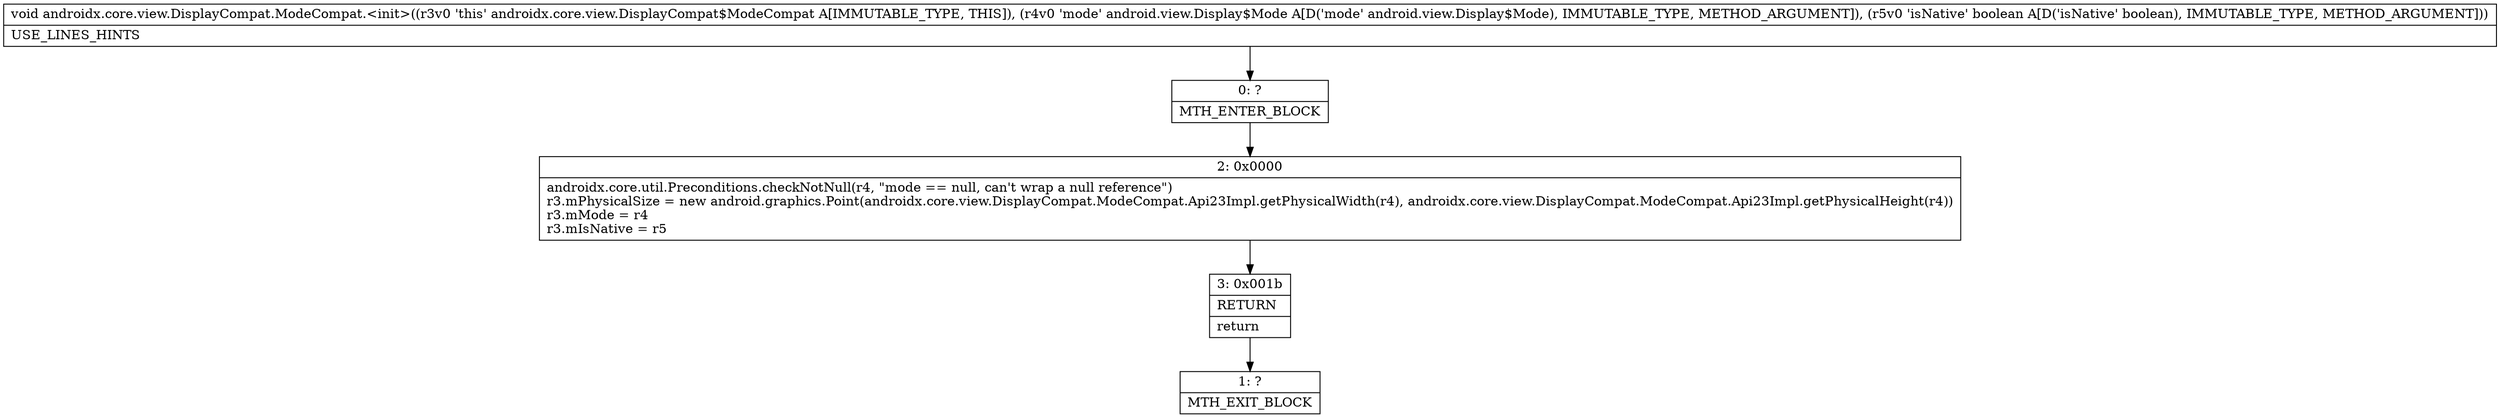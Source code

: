 digraph "CFG forandroidx.core.view.DisplayCompat.ModeCompat.\<init\>(Landroid\/view\/Display$Mode;Z)V" {
Node_0 [shape=record,label="{0\:\ ?|MTH_ENTER_BLOCK\l}"];
Node_2 [shape=record,label="{2\:\ 0x0000|androidx.core.util.Preconditions.checkNotNull(r4, \"mode == null, can't wrap a null reference\")\lr3.mPhysicalSize = new android.graphics.Point(androidx.core.view.DisplayCompat.ModeCompat.Api23Impl.getPhysicalWidth(r4), androidx.core.view.DisplayCompat.ModeCompat.Api23Impl.getPhysicalHeight(r4))\lr3.mMode = r4\lr3.mIsNative = r5\l}"];
Node_3 [shape=record,label="{3\:\ 0x001b|RETURN\l|return\l}"];
Node_1 [shape=record,label="{1\:\ ?|MTH_EXIT_BLOCK\l}"];
MethodNode[shape=record,label="{void androidx.core.view.DisplayCompat.ModeCompat.\<init\>((r3v0 'this' androidx.core.view.DisplayCompat$ModeCompat A[IMMUTABLE_TYPE, THIS]), (r4v0 'mode' android.view.Display$Mode A[D('mode' android.view.Display$Mode), IMMUTABLE_TYPE, METHOD_ARGUMENT]), (r5v0 'isNative' boolean A[D('isNative' boolean), IMMUTABLE_TYPE, METHOD_ARGUMENT]))  | USE_LINES_HINTS\l}"];
MethodNode -> Node_0;Node_0 -> Node_2;
Node_2 -> Node_3;
Node_3 -> Node_1;
}

